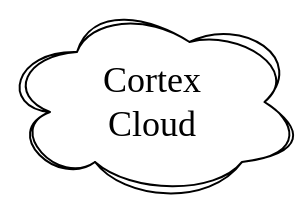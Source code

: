 <mxfile version="24.7.8">
  <diagram name="Page-1" id="eVYJq54MmP-F_i_ndpJC">
    <mxGraphModel dx="984" dy="718" grid="1" gridSize="10" guides="1" tooltips="1" connect="1" arrows="1" fold="1" page="1" pageScale="1" pageWidth="850" pageHeight="1100" math="0" shadow="0">
      <root>
        <mxCell id="0" />
        <mxCell id="1" parent="0" />
        <mxCell id="RFzpWBvBgtHCEFbEozNq-1" value="Cortex&lt;div&gt;Cloud&lt;/div&gt;" style="ellipse;shape=cloud;whiteSpace=wrap;html=1;sketch=1;curveFitting=1;jiggle=2;fontFamily=Gloria Hallelujah;fontSource=https%3A%2F%2Ffonts.googleapis.com%2Fcss%3Ffamily%3DGloria%2BHallelujah;fontSize=18;" vertex="1" parent="1">
          <mxGeometry x="330" y="350" width="150" height="100" as="geometry" />
        </mxCell>
      </root>
    </mxGraphModel>
  </diagram>
</mxfile>
